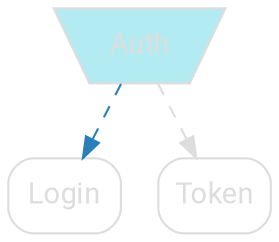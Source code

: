 digraph {
    bgcolor=transparent

    // Default theme
    node[shape="rectangle" style="rounded,filled" color="#dddddd" fontname="Segoe UI,Roboto,Helvetica,Arial,sans-serif" fillcolor="#ffffff" fontcolor="#dddddd"]
    edge [color="#dddddd" fontcolor="#dddddd"]

    // sum types
    auth[shape=invtrapezium, style=filled fillcolor="#b2ebf2"]

    auth[label=Auth]

    login[label=Login]
    token[label=Token]

    auth -> token[style=dashed]
    auth -> login[style=dashed color="#2980B9" fontcolor="#000000"]
}
